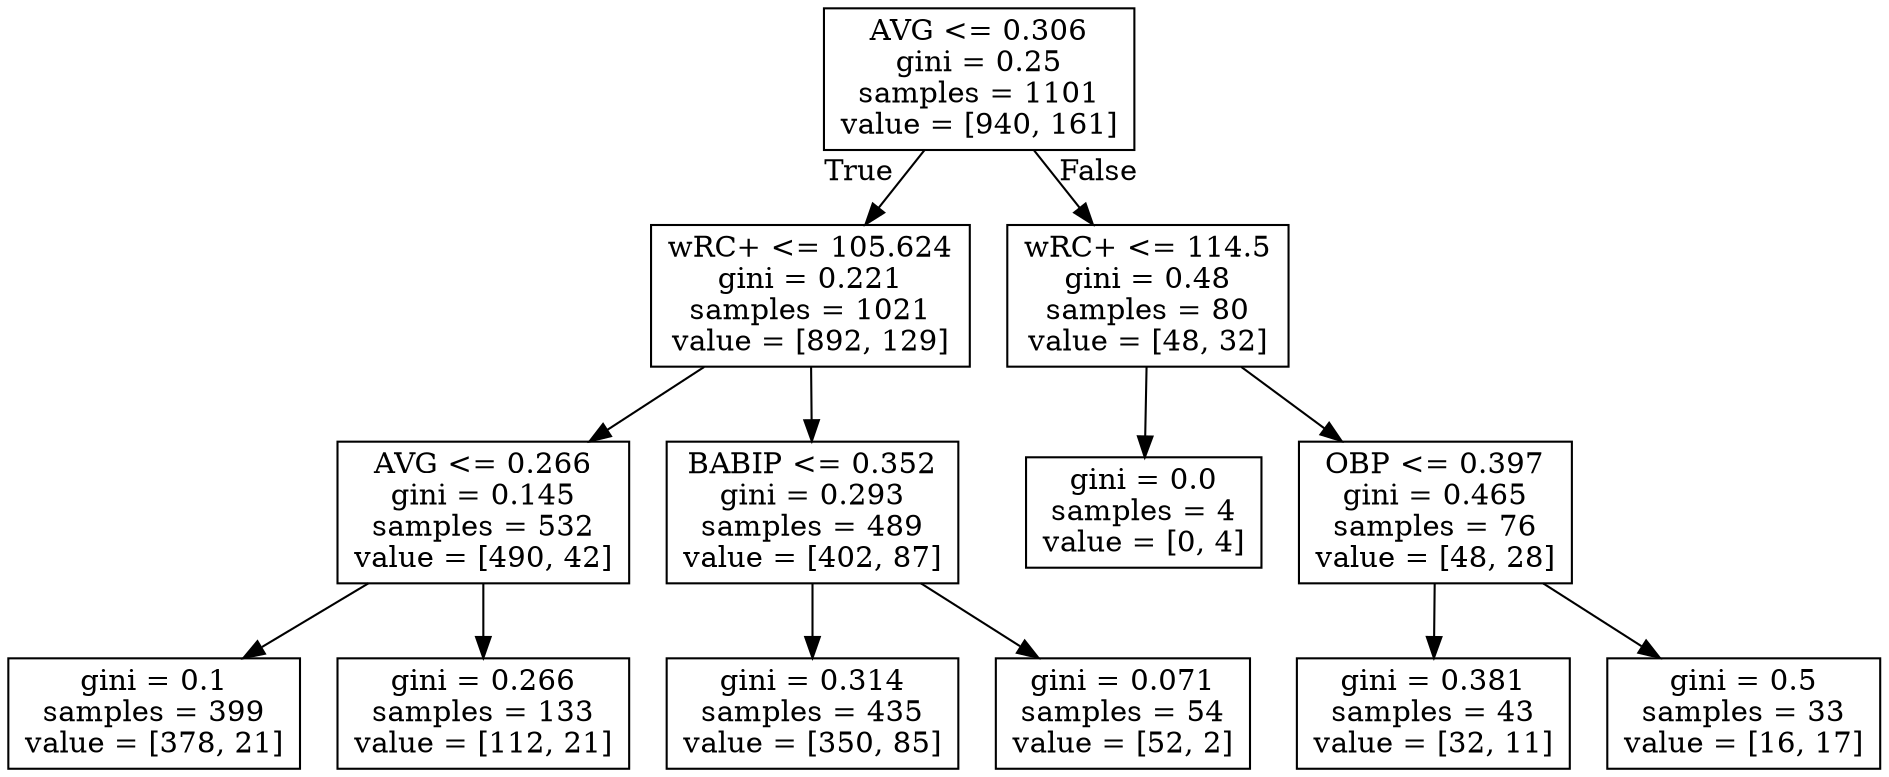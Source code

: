 digraph Tree {
node [shape=box] ;
0 [label="AVG <= 0.306\ngini = 0.25\nsamples = 1101\nvalue = [940, 161]"] ;
1 [label="wRC+ <= 105.624\ngini = 0.221\nsamples = 1021\nvalue = [892, 129]"] ;
0 -> 1 [labeldistance=2.5, labelangle=45, headlabel="True"] ;
2 [label="AVG <= 0.266\ngini = 0.145\nsamples = 532\nvalue = [490, 42]"] ;
1 -> 2 ;
3 [label="gini = 0.1\nsamples = 399\nvalue = [378, 21]"] ;
2 -> 3 ;
4 [label="gini = 0.266\nsamples = 133\nvalue = [112, 21]"] ;
2 -> 4 ;
5 [label="BABIP <= 0.352\ngini = 0.293\nsamples = 489\nvalue = [402, 87]"] ;
1 -> 5 ;
6 [label="gini = 0.314\nsamples = 435\nvalue = [350, 85]"] ;
5 -> 6 ;
7 [label="gini = 0.071\nsamples = 54\nvalue = [52, 2]"] ;
5 -> 7 ;
8 [label="wRC+ <= 114.5\ngini = 0.48\nsamples = 80\nvalue = [48, 32]"] ;
0 -> 8 [labeldistance=2.5, labelangle=-45, headlabel="False"] ;
9 [label="gini = 0.0\nsamples = 4\nvalue = [0, 4]"] ;
8 -> 9 ;
10 [label="OBP <= 0.397\ngini = 0.465\nsamples = 76\nvalue = [48, 28]"] ;
8 -> 10 ;
11 [label="gini = 0.381\nsamples = 43\nvalue = [32, 11]"] ;
10 -> 11 ;
12 [label="gini = 0.5\nsamples = 33\nvalue = [16, 17]"] ;
10 -> 12 ;
}